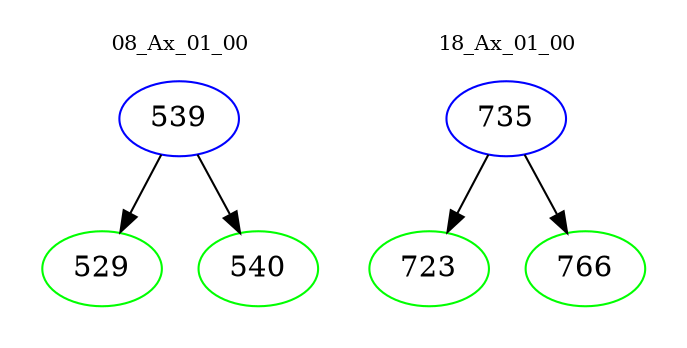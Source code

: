 digraph{
subgraph cluster_0 {
color = white
label = "08_Ax_01_00";
fontsize=10;
T0_539 [label="539", color="blue"]
T0_539 -> T0_529 [color="black"]
T0_529 [label="529", color="green"]
T0_539 -> T0_540 [color="black"]
T0_540 [label="540", color="green"]
}
subgraph cluster_1 {
color = white
label = "18_Ax_01_00";
fontsize=10;
T1_735 [label="735", color="blue"]
T1_735 -> T1_723 [color="black"]
T1_723 [label="723", color="green"]
T1_735 -> T1_766 [color="black"]
T1_766 [label="766", color="green"]
}
}

